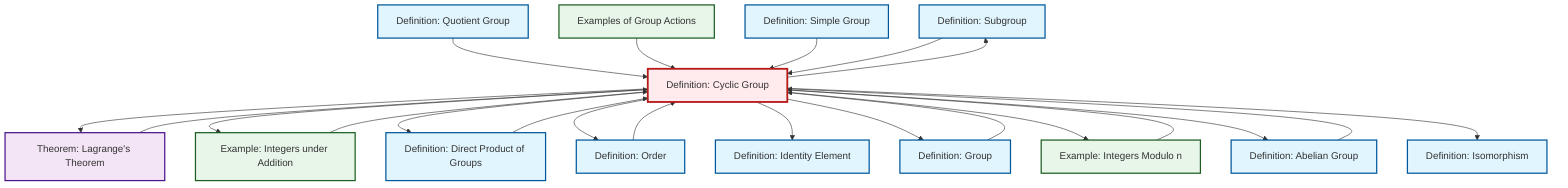 graph TD
    classDef definition fill:#e1f5fe,stroke:#01579b,stroke-width:2px
    classDef theorem fill:#f3e5f5,stroke:#4a148c,stroke-width:2px
    classDef axiom fill:#fff3e0,stroke:#e65100,stroke-width:2px
    classDef example fill:#e8f5e9,stroke:#1b5e20,stroke-width:2px
    classDef current fill:#ffebee,stroke:#b71c1c,stroke-width:3px
    def-subgroup["Definition: Subgroup"]:::definition
    def-identity-element["Definition: Identity Element"]:::definition
    def-order["Definition: Order"]:::definition
    ex-quotient-integers-mod-n["Example: Integers Modulo n"]:::example
    def-simple-group["Definition: Simple Group"]:::definition
    def-cyclic-group["Definition: Cyclic Group"]:::definition
    def-isomorphism["Definition: Isomorphism"]:::definition
    ex-integers-addition["Example: Integers under Addition"]:::example
    def-abelian-group["Definition: Abelian Group"]:::definition
    def-group["Definition: Group"]:::definition
    thm-lagrange["Theorem: Lagrange's Theorem"]:::theorem
    ex-group-action-examples["Examples of Group Actions"]:::example
    def-quotient-group["Definition: Quotient Group"]:::definition
    def-direct-product["Definition: Direct Product of Groups"]:::definition
    def-cyclic-group --> thm-lagrange
    ex-quotient-integers-mod-n --> def-cyclic-group
    def-abelian-group --> def-cyclic-group
    def-cyclic-group --> ex-integers-addition
    def-cyclic-group --> def-direct-product
    def-cyclic-group --> def-order
    def-cyclic-group --> def-identity-element
    def-quotient-group --> def-cyclic-group
    def-cyclic-group --> def-group
    def-cyclic-group --> ex-quotient-integers-mod-n
    thm-lagrange --> def-cyclic-group
    ex-group-action-examples --> def-cyclic-group
    def-simple-group --> def-cyclic-group
    def-subgroup --> def-cyclic-group
    def-cyclic-group --> def-abelian-group
    def-cyclic-group --> def-subgroup
    def-cyclic-group --> def-isomorphism
    def-order --> def-cyclic-group
    ex-integers-addition --> def-cyclic-group
    def-direct-product --> def-cyclic-group
    def-group --> def-cyclic-group
    class def-cyclic-group current